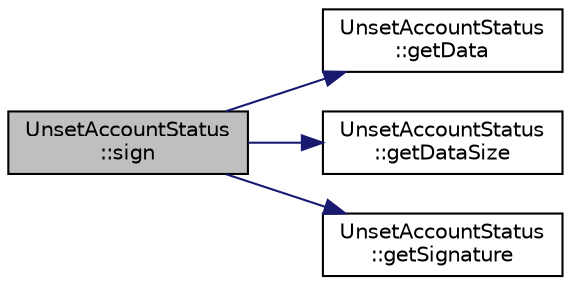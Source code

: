 digraph "UnsetAccountStatus::sign"
{
  edge [fontname="Helvetica",fontsize="10",labelfontname="Helvetica",labelfontsize="10"];
  node [fontname="Helvetica",fontsize="10",shape=record];
  rankdir="LR";
  Node12 [label="UnsetAccountStatus\l::sign",height=0.2,width=0.4,color="black", fillcolor="grey75", style="filled", fontcolor="black"];
  Node12 -> Node13 [color="midnightblue",fontsize="10",style="solid",fontname="Helvetica"];
  Node13 [label="UnsetAccountStatus\l::getData",height=0.2,width=0.4,color="black", fillcolor="white", style="filled",URL="$class_unset_account_status.html#a8a8321c47566f2626ccd0541bc4923af",tooltip="Get pointer to command data structure. "];
  Node12 -> Node14 [color="midnightblue",fontsize="10",style="solid",fontname="Helvetica"];
  Node14 [label="UnsetAccountStatus\l::getDataSize",height=0.2,width=0.4,color="black", fillcolor="white", style="filled",URL="$class_unset_account_status.html#a2b132e340599418e88820dc7686dae68",tooltip="Get data struct size. Without signature. "];
  Node12 -> Node15 [color="midnightblue",fontsize="10",style="solid",fontname="Helvetica"];
  Node15 [label="UnsetAccountStatus\l::getSignature",height=0.2,width=0.4,color="black", fillcolor="white", style="filled",URL="$class_unset_account_status.html#a79d36aff6a53cb364b243cc0e0a1ed21",tooltip="Get pointer to signature data. "];
}
